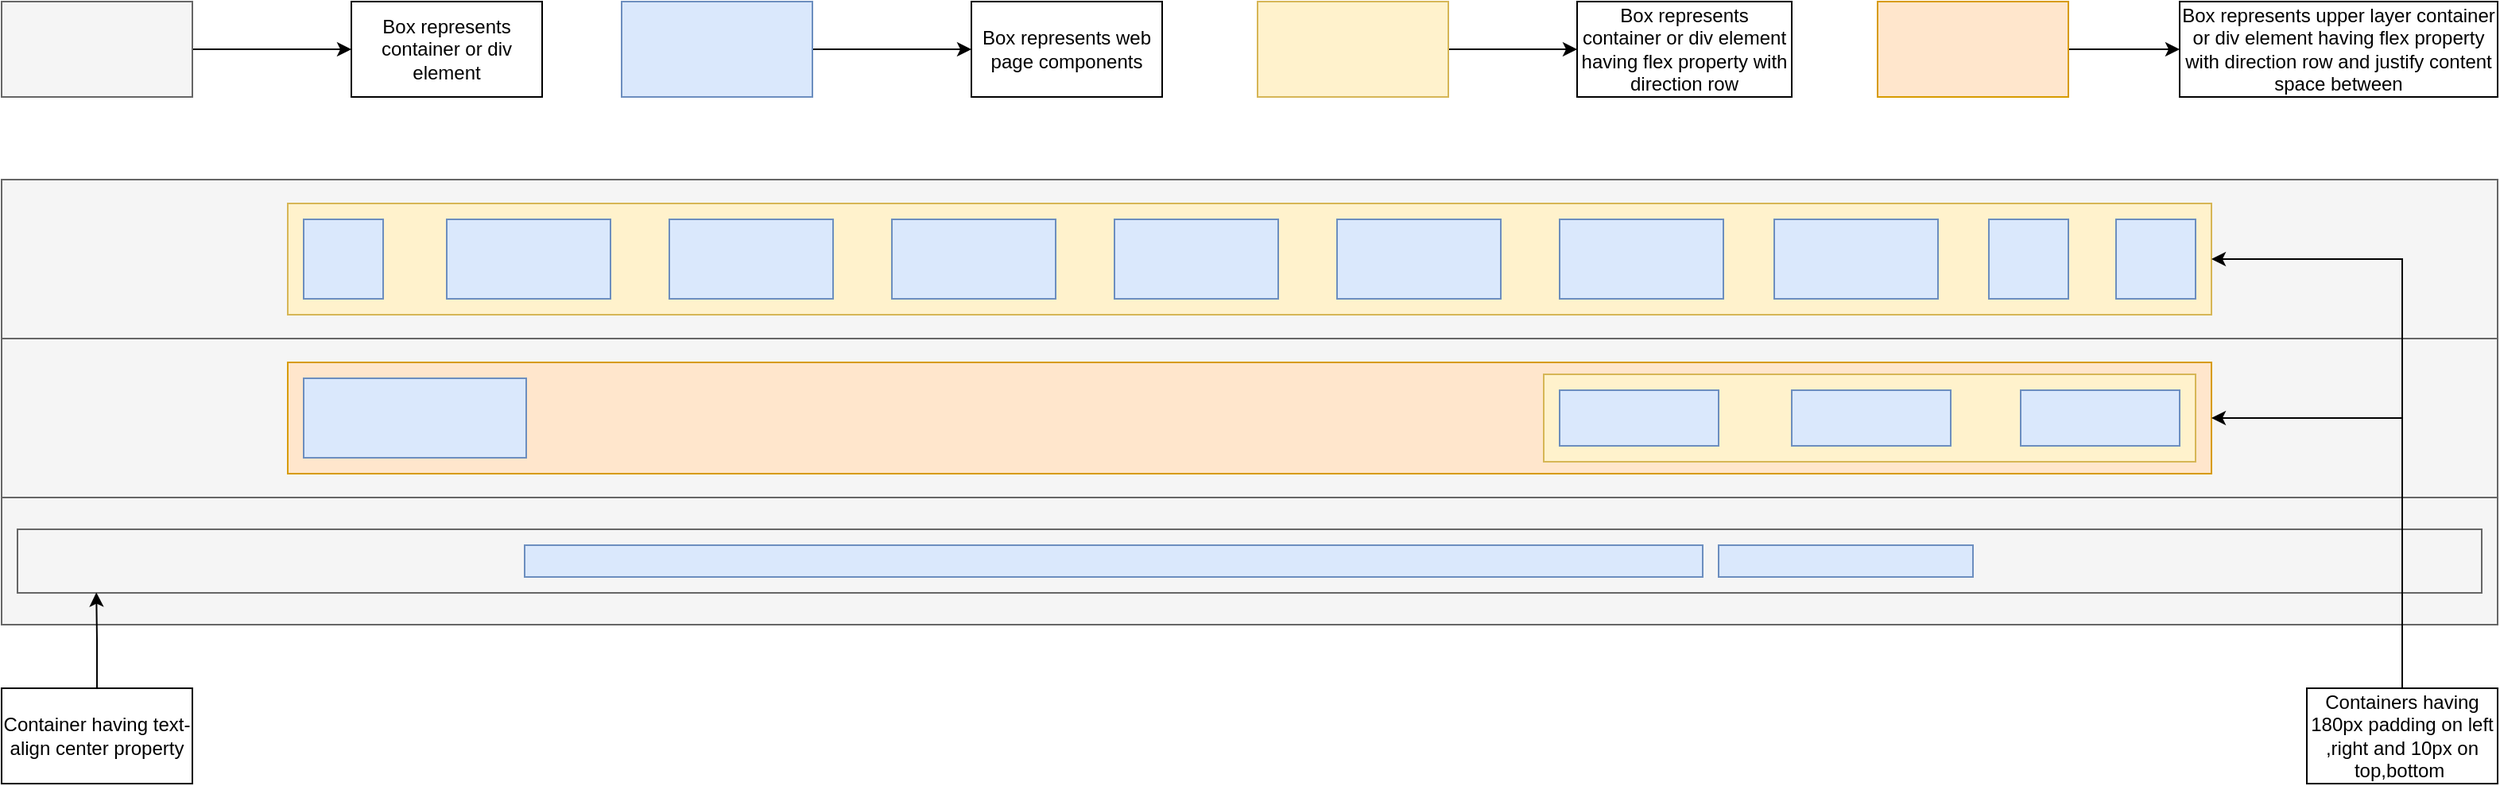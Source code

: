 <mxfile version="15.0.3" type="device"><diagram id="hNtYkhuHAA6Lm5vrIRXl" name="Page-1"><mxGraphModel dx="2976" dy="2604" grid="1" gridSize="10" guides="1" tooltips="1" connect="1" arrows="1" fold="1" page="1" pageScale="1" pageWidth="850" pageHeight="1100" math="0" shadow="0"><root><mxCell id="0"/><mxCell id="1" parent="0"/><mxCell id="SpVRxhtyZ1-VI_gXtuRT-1" value="" style="rounded=0;whiteSpace=wrap;html=1;" vertex="1" parent="1"><mxGeometry x="70" y="80" width="1560" height="280" as="geometry"/></mxCell><mxCell id="SpVRxhtyZ1-VI_gXtuRT-6" value="" style="rounded=0;whiteSpace=wrap;html=1;fillColor=#f5f5f5;strokeColor=#666666;fontColor=#333333;" vertex="1" parent="1"><mxGeometry x="60" y="80" width="1570" height="100" as="geometry"/></mxCell><mxCell id="SpVRxhtyZ1-VI_gXtuRT-7" value="" style="rounded=0;whiteSpace=wrap;html=1;fillColor=#f5f5f5;strokeColor=#666666;fontColor=#333333;" vertex="1" parent="1"><mxGeometry x="60" y="180" width="1570" height="100" as="geometry"/></mxCell><mxCell id="SpVRxhtyZ1-VI_gXtuRT-8" value="" style="rounded=0;whiteSpace=wrap;html=1;fillColor=#f5f5f5;strokeColor=#666666;fontColor=#333333;" vertex="1" parent="1"><mxGeometry x="60" y="280" width="1570" height="80" as="geometry"/></mxCell><mxCell id="SpVRxhtyZ1-VI_gXtuRT-9" value="" style="rounded=0;whiteSpace=wrap;html=1;fillColor=#f5f5f5;strokeColor=#666666;fontColor=#333333;" vertex="1" parent="1"><mxGeometry x="70" y="300" width="1550" height="40" as="geometry"/></mxCell><mxCell id="SpVRxhtyZ1-VI_gXtuRT-10" value="" style="rounded=0;whiteSpace=wrap;html=1;fillColor=#dae8fc;strokeColor=#6c8ebf;" vertex="1" parent="1"><mxGeometry x="389" y="310" width="741" height="20" as="geometry"/></mxCell><mxCell id="SpVRxhtyZ1-VI_gXtuRT-11" value="" style="rounded=0;whiteSpace=wrap;html=1;fillColor=#dae8fc;strokeColor=#6c8ebf;" vertex="1" parent="1"><mxGeometry x="1140" y="310" width="160" height="20" as="geometry"/></mxCell><mxCell id="SpVRxhtyZ1-VI_gXtuRT-12" value="" style="rounded=0;whiteSpace=wrap;html=1;fillColor=#ffe6cc;strokeColor=#d79b00;" vertex="1" parent="1"><mxGeometry x="240" y="195" width="1210" height="70" as="geometry"/></mxCell><mxCell id="SpVRxhtyZ1-VI_gXtuRT-13" value="" style="rounded=0;whiteSpace=wrap;html=1;fillColor=#fff2cc;strokeColor=#d6b656;" vertex="1" parent="1"><mxGeometry x="240" y="95" width="1210" height="70" as="geometry"/></mxCell><mxCell id="SpVRxhtyZ1-VI_gXtuRT-14" value="" style="rounded=0;whiteSpace=wrap;html=1;fillColor=#dae8fc;strokeColor=#6c8ebf;" vertex="1" parent="1"><mxGeometry x="250" y="105" width="50" height="50" as="geometry"/></mxCell><mxCell id="SpVRxhtyZ1-VI_gXtuRT-15" value="" style="rounded=0;whiteSpace=wrap;html=1;fillColor=#dae8fc;strokeColor=#6c8ebf;" vertex="1" parent="1"><mxGeometry x="1390" y="105" width="50" height="50" as="geometry"/></mxCell><mxCell id="SpVRxhtyZ1-VI_gXtuRT-16" value="" style="rounded=0;whiteSpace=wrap;html=1;fillColor=#dae8fc;strokeColor=#6c8ebf;" vertex="1" parent="1"><mxGeometry x="1310" y="105" width="50" height="50" as="geometry"/></mxCell><mxCell id="SpVRxhtyZ1-VI_gXtuRT-17" value="" style="rounded=0;whiteSpace=wrap;html=1;fillColor=#dae8fc;strokeColor=#6c8ebf;" vertex="1" parent="1"><mxGeometry x="340" y="105" width="103" height="50" as="geometry"/></mxCell><mxCell id="SpVRxhtyZ1-VI_gXtuRT-18" value="" style="rounded=0;whiteSpace=wrap;html=1;fillColor=#dae8fc;strokeColor=#6c8ebf;" vertex="1" parent="1"><mxGeometry x="480" y="105" width="103" height="50" as="geometry"/></mxCell><mxCell id="SpVRxhtyZ1-VI_gXtuRT-19" value="" style="rounded=0;whiteSpace=wrap;html=1;fillColor=#dae8fc;strokeColor=#6c8ebf;" vertex="1" parent="1"><mxGeometry x="620" y="105" width="103" height="50" as="geometry"/></mxCell><mxCell id="SpVRxhtyZ1-VI_gXtuRT-20" value="" style="rounded=0;whiteSpace=wrap;html=1;fillColor=#dae8fc;strokeColor=#6c8ebf;" vertex="1" parent="1"><mxGeometry x="760" y="105" width="103" height="50" as="geometry"/></mxCell><mxCell id="SpVRxhtyZ1-VI_gXtuRT-21" value="" style="rounded=0;whiteSpace=wrap;html=1;fillColor=#dae8fc;strokeColor=#6c8ebf;" vertex="1" parent="1"><mxGeometry x="900" y="105" width="103" height="50" as="geometry"/></mxCell><mxCell id="SpVRxhtyZ1-VI_gXtuRT-22" value="" style="rounded=0;whiteSpace=wrap;html=1;fillColor=#dae8fc;strokeColor=#6c8ebf;" vertex="1" parent="1"><mxGeometry x="1040" y="105" width="103" height="50" as="geometry"/></mxCell><mxCell id="SpVRxhtyZ1-VI_gXtuRT-23" value="" style="rounded=0;whiteSpace=wrap;html=1;fillColor=#dae8fc;strokeColor=#6c8ebf;" vertex="1" parent="1"><mxGeometry x="1175" y="105" width="103" height="50" as="geometry"/></mxCell><mxCell id="SpVRxhtyZ1-VI_gXtuRT-26" value="" style="rounded=0;whiteSpace=wrap;html=1;fillColor=#dae8fc;strokeColor=#6c8ebf;" vertex="1" parent="1"><mxGeometry x="250" y="205" width="140" height="50" as="geometry"/></mxCell><mxCell id="SpVRxhtyZ1-VI_gXtuRT-27" value="" style="rounded=0;whiteSpace=wrap;html=1;fillColor=#fff2cc;strokeColor=#d6b656;" vertex="1" parent="1"><mxGeometry x="1030" y="202.5" width="410" height="55" as="geometry"/></mxCell><mxCell id="SpVRxhtyZ1-VI_gXtuRT-28" value="" style="rounded=0;whiteSpace=wrap;html=1;fillColor=#dae8fc;strokeColor=#6c8ebf;" vertex="1" parent="1"><mxGeometry x="1040" y="212.5" width="100" height="35" as="geometry"/></mxCell><mxCell id="SpVRxhtyZ1-VI_gXtuRT-29" value="" style="rounded=0;whiteSpace=wrap;html=1;fillColor=#dae8fc;strokeColor=#6c8ebf;" vertex="1" parent="1"><mxGeometry x="1186" y="212.5" width="100" height="35" as="geometry"/></mxCell><mxCell id="SpVRxhtyZ1-VI_gXtuRT-30" value="" style="rounded=0;whiteSpace=wrap;html=1;fillColor=#dae8fc;strokeColor=#6c8ebf;" vertex="1" parent="1"><mxGeometry x="1330" y="212.5" width="100" height="35" as="geometry"/></mxCell><mxCell id="SpVRxhtyZ1-VI_gXtuRT-40" style="edgeStyle=orthogonalEdgeStyle;rounded=0;orthogonalLoop=1;jettySize=auto;html=1;entryX=0;entryY=0.5;entryDx=0;entryDy=0;" edge="1" parent="1" source="SpVRxhtyZ1-VI_gXtuRT-38" target="SpVRxhtyZ1-VI_gXtuRT-39"><mxGeometry relative="1" as="geometry"/></mxCell><mxCell id="SpVRxhtyZ1-VI_gXtuRT-38" value="" style="rounded=0;whiteSpace=wrap;html=1;fillColor=#f5f5f5;strokeColor=#666666;fontColor=#333333;" vertex="1" parent="1"><mxGeometry x="60" y="-32" width="120" height="60" as="geometry"/></mxCell><mxCell id="SpVRxhtyZ1-VI_gXtuRT-39" value="Box represents container or div element" style="rounded=0;whiteSpace=wrap;html=1;" vertex="1" parent="1"><mxGeometry x="280" y="-32" width="120" height="60" as="geometry"/></mxCell><mxCell id="SpVRxhtyZ1-VI_gXtuRT-43" style="edgeStyle=orthogonalEdgeStyle;rounded=0;orthogonalLoop=1;jettySize=auto;html=1;" edge="1" parent="1" source="SpVRxhtyZ1-VI_gXtuRT-41" target="SpVRxhtyZ1-VI_gXtuRT-42"><mxGeometry relative="1" as="geometry"/></mxCell><mxCell id="SpVRxhtyZ1-VI_gXtuRT-41" value="" style="rounded=0;whiteSpace=wrap;html=1;fillColor=#dae8fc;strokeColor=#6c8ebf;" vertex="1" parent="1"><mxGeometry x="450" y="-32" width="120" height="60" as="geometry"/></mxCell><mxCell id="SpVRxhtyZ1-VI_gXtuRT-42" value="Box represents web page components" style="rounded=0;whiteSpace=wrap;html=1;" vertex="1" parent="1"><mxGeometry x="670" y="-32" width="120" height="60" as="geometry"/></mxCell><mxCell id="SpVRxhtyZ1-VI_gXtuRT-46" style="edgeStyle=orthogonalEdgeStyle;rounded=0;orthogonalLoop=1;jettySize=auto;html=1;entryX=0;entryY=0.5;entryDx=0;entryDy=0;" edge="1" parent="1" source="SpVRxhtyZ1-VI_gXtuRT-44" target="SpVRxhtyZ1-VI_gXtuRT-45"><mxGeometry relative="1" as="geometry"/></mxCell><mxCell id="SpVRxhtyZ1-VI_gXtuRT-44" value="" style="rounded=0;whiteSpace=wrap;html=1;fillColor=#fff2cc;strokeColor=#d6b656;" vertex="1" parent="1"><mxGeometry x="850" y="-32" width="120" height="60" as="geometry"/></mxCell><mxCell id="SpVRxhtyZ1-VI_gXtuRT-45" value="Box represents container or div element having flex property with direction row" style="rounded=0;whiteSpace=wrap;html=1;" vertex="1" parent="1"><mxGeometry x="1051" y="-32" width="135" height="60" as="geometry"/></mxCell><mxCell id="SpVRxhtyZ1-VI_gXtuRT-49" style="edgeStyle=orthogonalEdgeStyle;rounded=0;orthogonalLoop=1;jettySize=auto;html=1;entryX=0;entryY=0.5;entryDx=0;entryDy=0;" edge="1" parent="1" source="SpVRxhtyZ1-VI_gXtuRT-47" target="SpVRxhtyZ1-VI_gXtuRT-48"><mxGeometry relative="1" as="geometry"/></mxCell><mxCell id="SpVRxhtyZ1-VI_gXtuRT-47" value="" style="rounded=0;whiteSpace=wrap;html=1;fillColor=#ffe6cc;strokeColor=#d79b00;" vertex="1" parent="1"><mxGeometry x="1240" y="-32" width="120" height="60" as="geometry"/></mxCell><mxCell id="SpVRxhtyZ1-VI_gXtuRT-48" value="Box represents upper layer container or div element having flex property with direction row and justify content space between" style="rounded=0;whiteSpace=wrap;html=1;" vertex="1" parent="1"><mxGeometry x="1430" y="-32" width="200" height="60" as="geometry"/></mxCell><mxCell id="SpVRxhtyZ1-VI_gXtuRT-52" style="edgeStyle=orthogonalEdgeStyle;rounded=0;orthogonalLoop=1;jettySize=auto;html=1;entryX=0.032;entryY=0.994;entryDx=0;entryDy=0;entryPerimeter=0;" edge="1" parent="1" source="SpVRxhtyZ1-VI_gXtuRT-51" target="SpVRxhtyZ1-VI_gXtuRT-9"><mxGeometry relative="1" as="geometry"/></mxCell><mxCell id="SpVRxhtyZ1-VI_gXtuRT-51" value="Container having text-align center property" style="rounded=0;whiteSpace=wrap;html=1;" vertex="1" parent="1"><mxGeometry x="60" y="400" width="120" height="60" as="geometry"/></mxCell><mxCell id="SpVRxhtyZ1-VI_gXtuRT-54" style="edgeStyle=orthogonalEdgeStyle;rounded=0;orthogonalLoop=1;jettySize=auto;html=1;entryX=1;entryY=0.5;entryDx=0;entryDy=0;" edge="1" parent="1" source="SpVRxhtyZ1-VI_gXtuRT-53" target="SpVRxhtyZ1-VI_gXtuRT-13"><mxGeometry relative="1" as="geometry"><Array as="points"><mxPoint x="1570" y="130"/></Array></mxGeometry></mxCell><mxCell id="SpVRxhtyZ1-VI_gXtuRT-55" style="edgeStyle=orthogonalEdgeStyle;rounded=0;orthogonalLoop=1;jettySize=auto;html=1;entryX=1;entryY=0.5;entryDx=0;entryDy=0;" edge="1" parent="1" source="SpVRxhtyZ1-VI_gXtuRT-53" target="SpVRxhtyZ1-VI_gXtuRT-12"><mxGeometry relative="1" as="geometry"><Array as="points"><mxPoint x="1570" y="230"/></Array></mxGeometry></mxCell><mxCell id="SpVRxhtyZ1-VI_gXtuRT-53" value="Containers having 180px padding on left ,right and 10px on top,bottom&amp;nbsp;" style="rounded=0;whiteSpace=wrap;html=1;" vertex="1" parent="1"><mxGeometry x="1510" y="400" width="120" height="60" as="geometry"/></mxCell></root></mxGraphModel></diagram></mxfile>